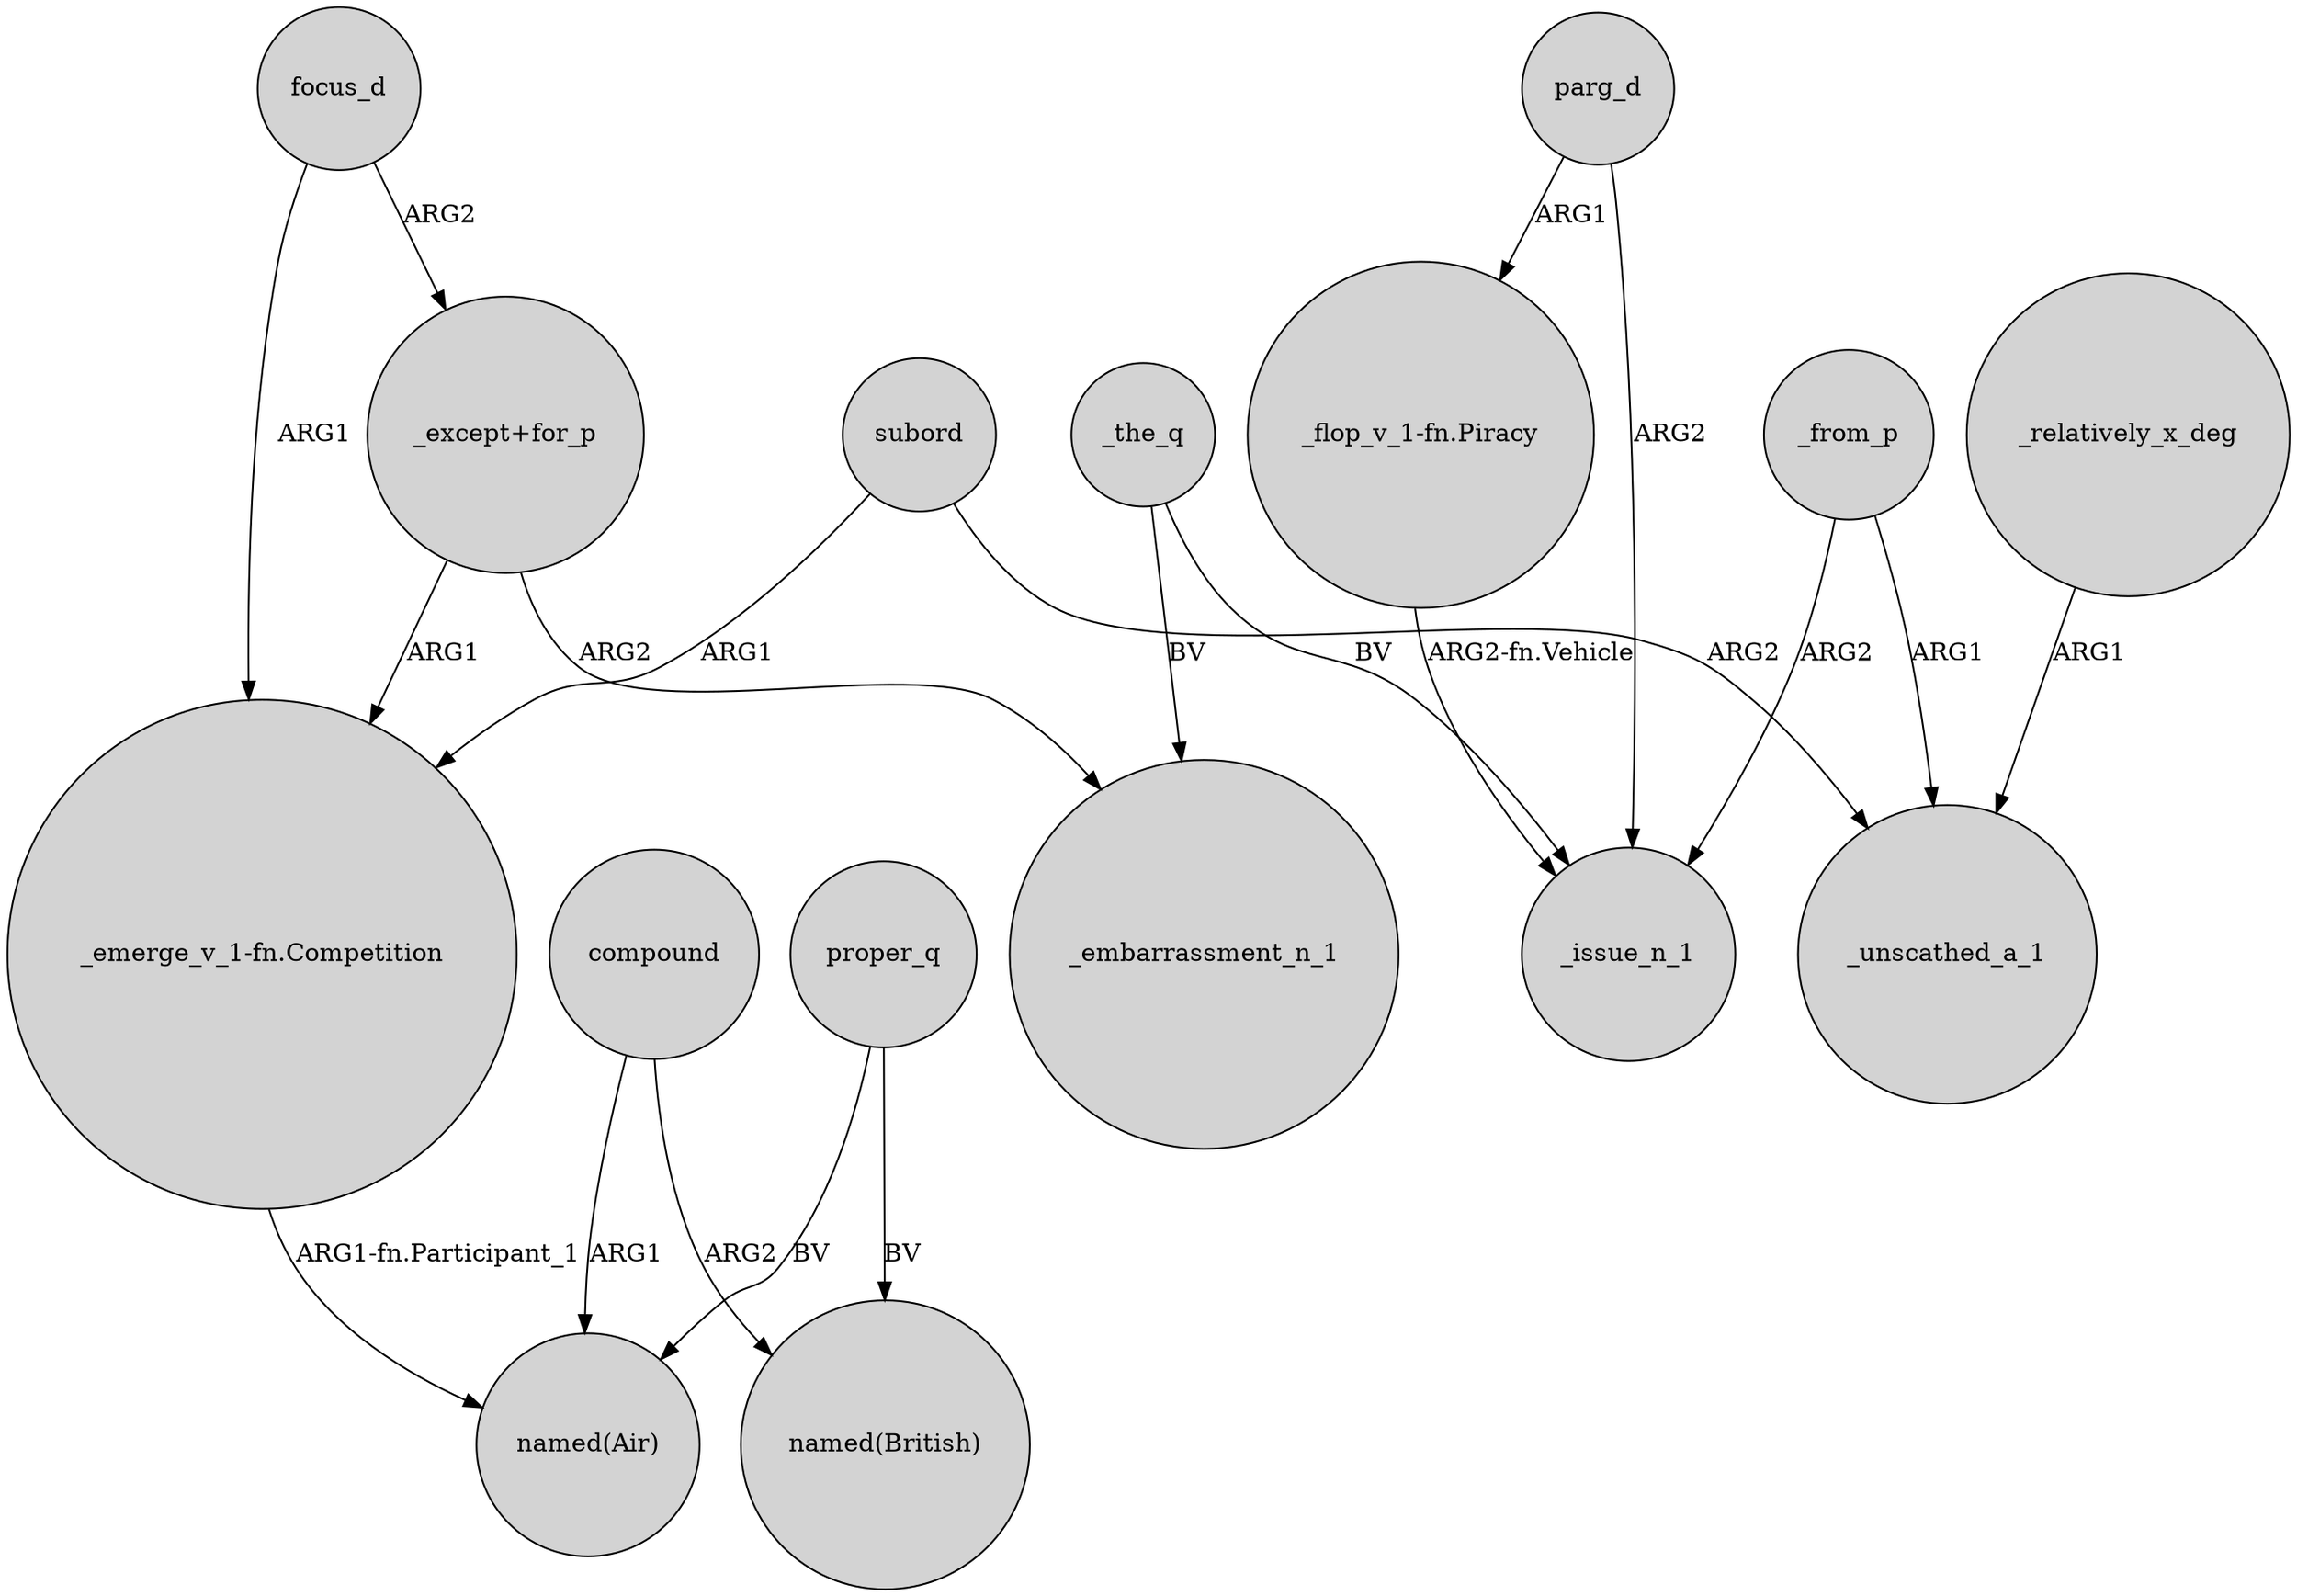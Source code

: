 digraph {
	node [shape=circle style=filled]
	proper_q -> "named(British)" [label=BV]
	compound -> "named(Air)" [label=ARG1]
	focus_d -> "_except+for_p" [label=ARG2]
	"_emerge_v_1-fn.Competition" -> "named(Air)" [label="ARG1-fn.Participant_1"]
	_the_q -> _embarrassment_n_1 [label=BV]
	parg_d -> "_flop_v_1-fn.Piracy" [label=ARG1]
	proper_q -> "named(Air)" [label=BV]
	_from_p -> _unscathed_a_1 [label=ARG1]
	_relatively_x_deg -> _unscathed_a_1 [label=ARG1]
	subord -> _unscathed_a_1 [label=ARG2]
	_from_p -> _issue_n_1 [label=ARG2]
	"_except+for_p" -> "_emerge_v_1-fn.Competition" [label=ARG1]
	focus_d -> "_emerge_v_1-fn.Competition" [label=ARG1]
	compound -> "named(British)" [label=ARG2]
	parg_d -> _issue_n_1 [label=ARG2]
	subord -> "_emerge_v_1-fn.Competition" [label=ARG1]
	"_flop_v_1-fn.Piracy" -> _issue_n_1 [label="ARG2-fn.Vehicle"]
	"_except+for_p" -> _embarrassment_n_1 [label=ARG2]
	_the_q -> _issue_n_1 [label=BV]
}

